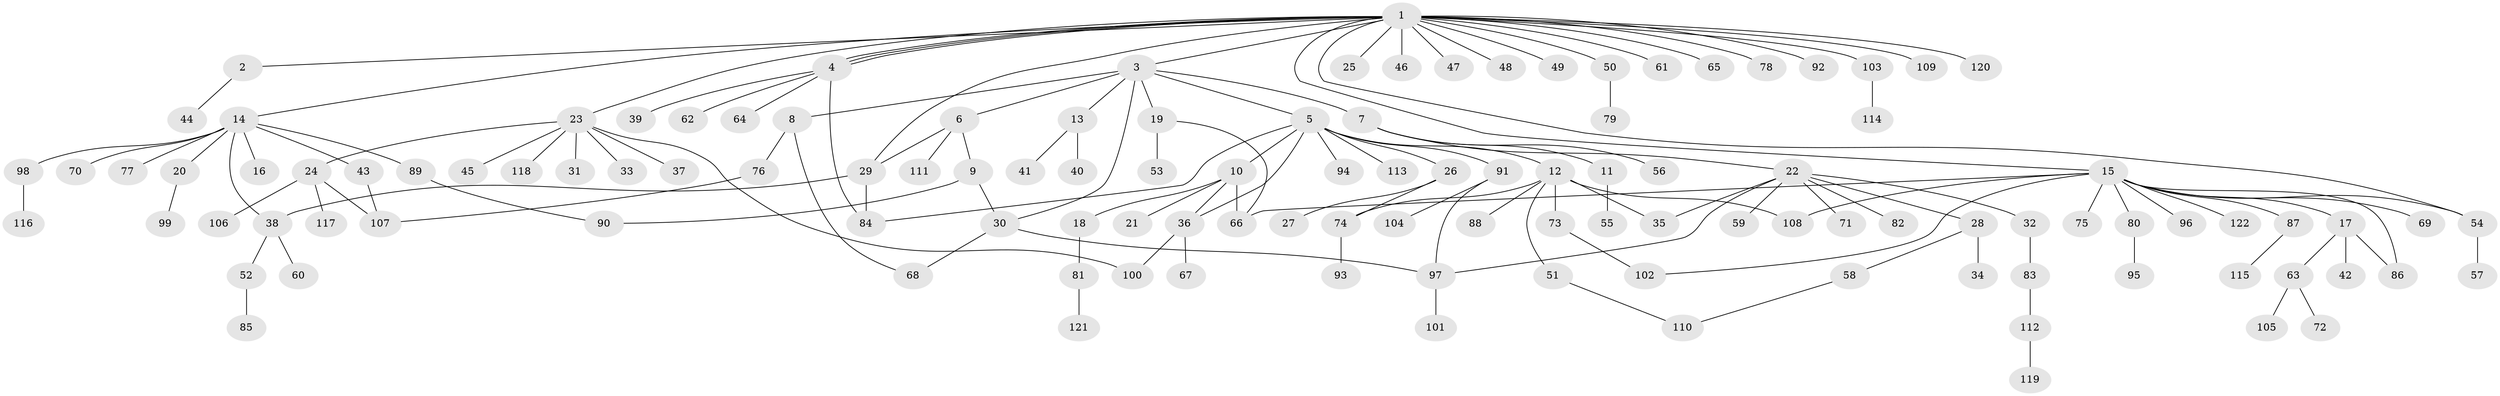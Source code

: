 // Generated by graph-tools (version 1.1) at 2025/01/03/09/25 03:01:42]
// undirected, 122 vertices, 145 edges
graph export_dot {
graph [start="1"]
  node [color=gray90,style=filled];
  1;
  2;
  3;
  4;
  5;
  6;
  7;
  8;
  9;
  10;
  11;
  12;
  13;
  14;
  15;
  16;
  17;
  18;
  19;
  20;
  21;
  22;
  23;
  24;
  25;
  26;
  27;
  28;
  29;
  30;
  31;
  32;
  33;
  34;
  35;
  36;
  37;
  38;
  39;
  40;
  41;
  42;
  43;
  44;
  45;
  46;
  47;
  48;
  49;
  50;
  51;
  52;
  53;
  54;
  55;
  56;
  57;
  58;
  59;
  60;
  61;
  62;
  63;
  64;
  65;
  66;
  67;
  68;
  69;
  70;
  71;
  72;
  73;
  74;
  75;
  76;
  77;
  78;
  79;
  80;
  81;
  82;
  83;
  84;
  85;
  86;
  87;
  88;
  89;
  90;
  91;
  92;
  93;
  94;
  95;
  96;
  97;
  98;
  99;
  100;
  101;
  102;
  103;
  104;
  105;
  106;
  107;
  108;
  109;
  110;
  111;
  112;
  113;
  114;
  115;
  116;
  117;
  118;
  119;
  120;
  121;
  122;
  1 -- 2;
  1 -- 3;
  1 -- 4;
  1 -- 4;
  1 -- 4;
  1 -- 14;
  1 -- 15;
  1 -- 23;
  1 -- 25;
  1 -- 29;
  1 -- 46;
  1 -- 47;
  1 -- 48;
  1 -- 49;
  1 -- 50;
  1 -- 54;
  1 -- 61;
  1 -- 65;
  1 -- 78;
  1 -- 92;
  1 -- 103;
  1 -- 109;
  1 -- 120;
  2 -- 44;
  3 -- 5;
  3 -- 6;
  3 -- 7;
  3 -- 8;
  3 -- 13;
  3 -- 19;
  3 -- 30;
  4 -- 39;
  4 -- 62;
  4 -- 64;
  4 -- 84;
  5 -- 10;
  5 -- 12;
  5 -- 26;
  5 -- 36;
  5 -- 84;
  5 -- 91;
  5 -- 94;
  5 -- 113;
  6 -- 9;
  6 -- 29;
  6 -- 111;
  7 -- 11;
  7 -- 22;
  7 -- 56;
  8 -- 68;
  8 -- 76;
  9 -- 30;
  9 -- 90;
  10 -- 18;
  10 -- 21;
  10 -- 36;
  10 -- 66;
  11 -- 55;
  12 -- 35;
  12 -- 51;
  12 -- 73;
  12 -- 74;
  12 -- 88;
  12 -- 108;
  13 -- 40;
  13 -- 41;
  14 -- 16;
  14 -- 20;
  14 -- 38;
  14 -- 43;
  14 -- 70;
  14 -- 77;
  14 -- 89;
  14 -- 98;
  15 -- 17;
  15 -- 54;
  15 -- 66;
  15 -- 69;
  15 -- 75;
  15 -- 80;
  15 -- 86;
  15 -- 87;
  15 -- 96;
  15 -- 102;
  15 -- 108;
  15 -- 122;
  17 -- 42;
  17 -- 63;
  17 -- 86;
  18 -- 81;
  19 -- 53;
  19 -- 66;
  20 -- 99;
  22 -- 28;
  22 -- 32;
  22 -- 35;
  22 -- 59;
  22 -- 71;
  22 -- 82;
  22 -- 97;
  23 -- 24;
  23 -- 31;
  23 -- 33;
  23 -- 37;
  23 -- 45;
  23 -- 100;
  23 -- 118;
  24 -- 106;
  24 -- 107;
  24 -- 117;
  26 -- 27;
  26 -- 74;
  28 -- 34;
  28 -- 58;
  29 -- 38;
  29 -- 84;
  30 -- 68;
  30 -- 97;
  32 -- 83;
  36 -- 67;
  36 -- 100;
  38 -- 52;
  38 -- 60;
  43 -- 107;
  50 -- 79;
  51 -- 110;
  52 -- 85;
  54 -- 57;
  58 -- 110;
  63 -- 72;
  63 -- 105;
  73 -- 102;
  74 -- 93;
  76 -- 107;
  80 -- 95;
  81 -- 121;
  83 -- 112;
  87 -- 115;
  89 -- 90;
  91 -- 97;
  91 -- 104;
  97 -- 101;
  98 -- 116;
  103 -- 114;
  112 -- 119;
}
